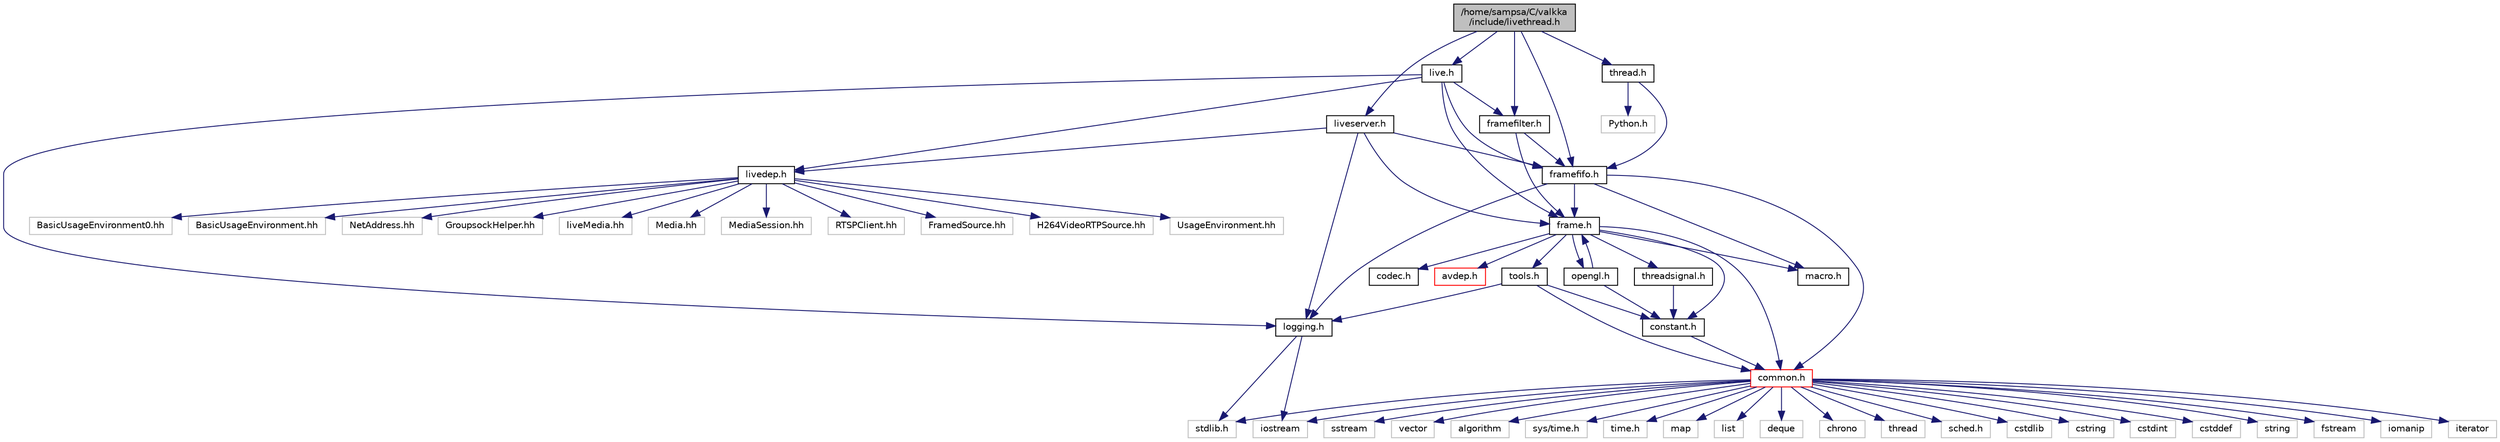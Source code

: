 digraph "/home/sampsa/C/valkka/include/livethread.h"
{
  edge [fontname="Helvetica",fontsize="10",labelfontname="Helvetica",labelfontsize="10"];
  node [fontname="Helvetica",fontsize="10",shape=record];
  Node0 [label="/home/sampsa/C/valkka\l/include/livethread.h",height=0.2,width=0.4,color="black", fillcolor="grey75", style="filled", fontcolor="black"];
  Node0 -> Node1 [color="midnightblue",fontsize="10",style="solid",fontname="Helvetica"];
  Node1 [label="live.h",height=0.2,width=0.4,color="black", fillcolor="white", style="filled",URL="$live_8h.html",tooltip="Interface to live555. "];
  Node1 -> Node2 [color="midnightblue",fontsize="10",style="solid",fontname="Helvetica"];
  Node2 [label="livedep.h",height=0.2,width=0.4,color="black", fillcolor="white", style="filled",URL="$livedep_8h.html",tooltip="List of common header files. "];
  Node2 -> Node3 [color="midnightblue",fontsize="10",style="solid",fontname="Helvetica"];
  Node3 [label="UsageEnvironment.hh",height=0.2,width=0.4,color="grey75", fillcolor="white", style="filled"];
  Node2 -> Node4 [color="midnightblue",fontsize="10",style="solid",fontname="Helvetica"];
  Node4 [label="BasicUsageEnvironment0.hh",height=0.2,width=0.4,color="grey75", fillcolor="white", style="filled"];
  Node2 -> Node5 [color="midnightblue",fontsize="10",style="solid",fontname="Helvetica"];
  Node5 [label="BasicUsageEnvironment.hh",height=0.2,width=0.4,color="grey75", fillcolor="white", style="filled"];
  Node2 -> Node6 [color="midnightblue",fontsize="10",style="solid",fontname="Helvetica"];
  Node6 [label="NetAddress.hh",height=0.2,width=0.4,color="grey75", fillcolor="white", style="filled"];
  Node2 -> Node7 [color="midnightblue",fontsize="10",style="solid",fontname="Helvetica"];
  Node7 [label="GroupsockHelper.hh",height=0.2,width=0.4,color="grey75", fillcolor="white", style="filled"];
  Node2 -> Node8 [color="midnightblue",fontsize="10",style="solid",fontname="Helvetica"];
  Node8 [label="liveMedia.hh",height=0.2,width=0.4,color="grey75", fillcolor="white", style="filled"];
  Node2 -> Node9 [color="midnightblue",fontsize="10",style="solid",fontname="Helvetica"];
  Node9 [label="Media.hh",height=0.2,width=0.4,color="grey75", fillcolor="white", style="filled"];
  Node2 -> Node10 [color="midnightblue",fontsize="10",style="solid",fontname="Helvetica"];
  Node10 [label="MediaSession.hh",height=0.2,width=0.4,color="grey75", fillcolor="white", style="filled"];
  Node2 -> Node11 [color="midnightblue",fontsize="10",style="solid",fontname="Helvetica"];
  Node11 [label="RTSPClient.hh",height=0.2,width=0.4,color="grey75", fillcolor="white", style="filled"];
  Node2 -> Node12 [color="midnightblue",fontsize="10",style="solid",fontname="Helvetica"];
  Node12 [label="FramedSource.hh",height=0.2,width=0.4,color="grey75", fillcolor="white", style="filled"];
  Node2 -> Node13 [color="midnightblue",fontsize="10",style="solid",fontname="Helvetica"];
  Node13 [label="H264VideoRTPSource.hh",height=0.2,width=0.4,color="grey75", fillcolor="white", style="filled"];
  Node1 -> Node14 [color="midnightblue",fontsize="10",style="solid",fontname="Helvetica"];
  Node14 [label="frame.h",height=0.2,width=0.4,color="black", fillcolor="white", style="filled",URL="$frame_8h.html",tooltip="Frame classes. "];
  Node14 -> Node15 [color="midnightblue",fontsize="10",style="solid",fontname="Helvetica"];
  Node15 [label="common.h",height=0.2,width=0.4,color="red", fillcolor="white", style="filled",URL="$common_8h.html",tooltip="List of common header files. "];
  Node15 -> Node16 [color="midnightblue",fontsize="10",style="solid",fontname="Helvetica"];
  Node16 [label="stdlib.h",height=0.2,width=0.4,color="grey75", fillcolor="white", style="filled"];
  Node15 -> Node17 [color="midnightblue",fontsize="10",style="solid",fontname="Helvetica"];
  Node17 [label="cstdlib",height=0.2,width=0.4,color="grey75", fillcolor="white", style="filled"];
  Node15 -> Node18 [color="midnightblue",fontsize="10",style="solid",fontname="Helvetica"];
  Node18 [label="cstring",height=0.2,width=0.4,color="grey75", fillcolor="white", style="filled"];
  Node15 -> Node19 [color="midnightblue",fontsize="10",style="solid",fontname="Helvetica"];
  Node19 [label="cstdint",height=0.2,width=0.4,color="grey75", fillcolor="white", style="filled"];
  Node15 -> Node20 [color="midnightblue",fontsize="10",style="solid",fontname="Helvetica"];
  Node20 [label="cstddef",height=0.2,width=0.4,color="grey75", fillcolor="white", style="filled"];
  Node15 -> Node21 [color="midnightblue",fontsize="10",style="solid",fontname="Helvetica"];
  Node21 [label="string",height=0.2,width=0.4,color="grey75", fillcolor="white", style="filled"];
  Node15 -> Node22 [color="midnightblue",fontsize="10",style="solid",fontname="Helvetica"];
  Node22 [label="iostream",height=0.2,width=0.4,color="grey75", fillcolor="white", style="filled"];
  Node15 -> Node23 [color="midnightblue",fontsize="10",style="solid",fontname="Helvetica"];
  Node23 [label="fstream",height=0.2,width=0.4,color="grey75", fillcolor="white", style="filled"];
  Node15 -> Node24 [color="midnightblue",fontsize="10",style="solid",fontname="Helvetica"];
  Node24 [label="iomanip",height=0.2,width=0.4,color="grey75", fillcolor="white", style="filled"];
  Node15 -> Node25 [color="midnightblue",fontsize="10",style="solid",fontname="Helvetica"];
  Node25 [label="iterator",height=0.2,width=0.4,color="grey75", fillcolor="white", style="filled"];
  Node15 -> Node26 [color="midnightblue",fontsize="10",style="solid",fontname="Helvetica"];
  Node26 [label="sstream",height=0.2,width=0.4,color="grey75", fillcolor="white", style="filled"];
  Node15 -> Node27 [color="midnightblue",fontsize="10",style="solid",fontname="Helvetica"];
  Node27 [label="vector",height=0.2,width=0.4,color="grey75", fillcolor="white", style="filled"];
  Node15 -> Node28 [color="midnightblue",fontsize="10",style="solid",fontname="Helvetica"];
  Node28 [label="algorithm",height=0.2,width=0.4,color="grey75", fillcolor="white", style="filled"];
  Node15 -> Node29 [color="midnightblue",fontsize="10",style="solid",fontname="Helvetica"];
  Node29 [label="sys/time.h",height=0.2,width=0.4,color="grey75", fillcolor="white", style="filled"];
  Node15 -> Node30 [color="midnightblue",fontsize="10",style="solid",fontname="Helvetica"];
  Node30 [label="time.h",height=0.2,width=0.4,color="grey75", fillcolor="white", style="filled"];
  Node15 -> Node31 [color="midnightblue",fontsize="10",style="solid",fontname="Helvetica"];
  Node31 [label="map",height=0.2,width=0.4,color="grey75", fillcolor="white", style="filled"];
  Node15 -> Node32 [color="midnightblue",fontsize="10",style="solid",fontname="Helvetica"];
  Node32 [label="list",height=0.2,width=0.4,color="grey75", fillcolor="white", style="filled"];
  Node15 -> Node33 [color="midnightblue",fontsize="10",style="solid",fontname="Helvetica"];
  Node33 [label="deque",height=0.2,width=0.4,color="grey75", fillcolor="white", style="filled"];
  Node15 -> Node34 [color="midnightblue",fontsize="10",style="solid",fontname="Helvetica"];
  Node34 [label="chrono",height=0.2,width=0.4,color="grey75", fillcolor="white", style="filled"];
  Node15 -> Node35 [color="midnightblue",fontsize="10",style="solid",fontname="Helvetica"];
  Node35 [label="thread",height=0.2,width=0.4,color="grey75", fillcolor="white", style="filled"];
  Node15 -> Node36 [color="midnightblue",fontsize="10",style="solid",fontname="Helvetica"];
  Node36 [label="sched.h",height=0.2,width=0.4,color="grey75", fillcolor="white", style="filled"];
  Node14 -> Node54 [color="midnightblue",fontsize="10",style="solid",fontname="Helvetica"];
  Node54 [label="codec.h",height=0.2,width=0.4,color="black", fillcolor="white", style="filled",URL="$codec_8h.html",tooltip="Codec definitions (slightly outdated) "];
  Node14 -> Node55 [color="midnightblue",fontsize="10",style="solid",fontname="Helvetica"];
  Node55 [label="threadsignal.h",height=0.2,width=0.4,color="black", fillcolor="white", style="filled",URL="$threadsignal_8h_source.html"];
  Node55 -> Node56 [color="midnightblue",fontsize="10",style="solid",fontname="Helvetica"];
  Node56 [label="constant.h",height=0.2,width=0.4,color="black", fillcolor="white", style="filled",URL="$constant_8h.html",tooltip="Constant/default values, version numbers. "];
  Node56 -> Node15 [color="midnightblue",fontsize="10",style="solid",fontname="Helvetica"];
  Node14 -> Node56 [color="midnightblue",fontsize="10",style="solid",fontname="Helvetica"];
  Node14 -> Node57 [color="midnightblue",fontsize="10",style="solid",fontname="Helvetica"];
  Node57 [label="avdep.h",height=0.2,width=0.4,color="red", fillcolor="white", style="filled",URL="$avdep_8h.html",tooltip="List of common ffmpeg/libav header files. Definition of some functions to call FFmpeg API directly fr..."];
  Node14 -> Node63 [color="midnightblue",fontsize="10",style="solid",fontname="Helvetica"];
  Node63 [label="opengl.h",height=0.2,width=0.4,color="black", fillcolor="white", style="filled",URL="$opengl_8h.html",tooltip="OpenGL calls for reserving PBOs and TEXtures, plus some auxiliary routines. "];
  Node63 -> Node14 [color="midnightblue",fontsize="10",style="solid",fontname="Helvetica"];
  Node63 -> Node56 [color="midnightblue",fontsize="10",style="solid",fontname="Helvetica"];
  Node14 -> Node64 [color="midnightblue",fontsize="10",style="solid",fontname="Helvetica"];
  Node64 [label="tools.h",height=0.2,width=0.4,color="black", fillcolor="white", style="filled",URL="$tools_8h.html",tooltip="Auxiliary routines. "];
  Node64 -> Node15 [color="midnightblue",fontsize="10",style="solid",fontname="Helvetica"];
  Node64 -> Node56 [color="midnightblue",fontsize="10",style="solid",fontname="Helvetica"];
  Node64 -> Node65 [color="midnightblue",fontsize="10",style="solid",fontname="Helvetica"];
  Node65 [label="logging.h",height=0.2,width=0.4,color="black", fillcolor="white", style="filled",URL="$logging_8h.html",tooltip="Logging utilities. "];
  Node65 -> Node16 [color="midnightblue",fontsize="10",style="solid",fontname="Helvetica"];
  Node65 -> Node22 [color="midnightblue",fontsize="10",style="solid",fontname="Helvetica"];
  Node14 -> Node66 [color="midnightblue",fontsize="10",style="solid",fontname="Helvetica"];
  Node66 [label="macro.h",height=0.2,width=0.4,color="black", fillcolor="white", style="filled",URL="$macro_8h.html"];
  Node1 -> Node67 [color="midnightblue",fontsize="10",style="solid",fontname="Helvetica"];
  Node67 [label="framefifo.h",height=0.2,width=0.4,color="black", fillcolor="white", style="filled",URL="$framefifo_8h.html",tooltip="Thread safe system of fifo and a stack. "];
  Node67 -> Node15 [color="midnightblue",fontsize="10",style="solid",fontname="Helvetica"];
  Node67 -> Node14 [color="midnightblue",fontsize="10",style="solid",fontname="Helvetica"];
  Node67 -> Node65 [color="midnightblue",fontsize="10",style="solid",fontname="Helvetica"];
  Node67 -> Node66 [color="midnightblue",fontsize="10",style="solid",fontname="Helvetica"];
  Node1 -> Node68 [color="midnightblue",fontsize="10",style="solid",fontname="Helvetica"];
  Node68 [label="framefilter.h",height=0.2,width=0.4,color="black", fillcolor="white", style="filled",URL="$framefilter_8h.html",tooltip="Definition of FrameFilter and derived classes for various purposes. "];
  Node68 -> Node14 [color="midnightblue",fontsize="10",style="solid",fontname="Helvetica"];
  Node68 -> Node67 [color="midnightblue",fontsize="10",style="solid",fontname="Helvetica"];
  Node1 -> Node65 [color="midnightblue",fontsize="10",style="solid",fontname="Helvetica"];
  Node0 -> Node69 [color="midnightblue",fontsize="10",style="solid",fontname="Helvetica"];
  Node69 [label="liveserver.h",height=0.2,width=0.4,color="black", fillcolor="white", style="filled",URL="$liveserver_8h.html",tooltip="Live555 interface for server side: streaming to udp sockets directly or by using an on-demand rtsp se..."];
  Node69 -> Node2 [color="midnightblue",fontsize="10",style="solid",fontname="Helvetica"];
  Node69 -> Node67 [color="midnightblue",fontsize="10",style="solid",fontname="Helvetica"];
  Node69 -> Node14 [color="midnightblue",fontsize="10",style="solid",fontname="Helvetica"];
  Node69 -> Node65 [color="midnightblue",fontsize="10",style="solid",fontname="Helvetica"];
  Node0 -> Node70 [color="midnightblue",fontsize="10",style="solid",fontname="Helvetica"];
  Node70 [label="thread.h",height=0.2,width=0.4,color="black", fillcolor="white", style="filled",URL="$thread_8h.html",tooltip="Base class for multithreading. "];
  Node70 -> Node71 [color="midnightblue",fontsize="10",style="solid",fontname="Helvetica"];
  Node71 [label="Python.h",height=0.2,width=0.4,color="grey75", fillcolor="white", style="filled"];
  Node70 -> Node67 [color="midnightblue",fontsize="10",style="solid",fontname="Helvetica"];
  Node0 -> Node68 [color="midnightblue",fontsize="10",style="solid",fontname="Helvetica"];
  Node0 -> Node67 [color="midnightblue",fontsize="10",style="solid",fontname="Helvetica"];
}
